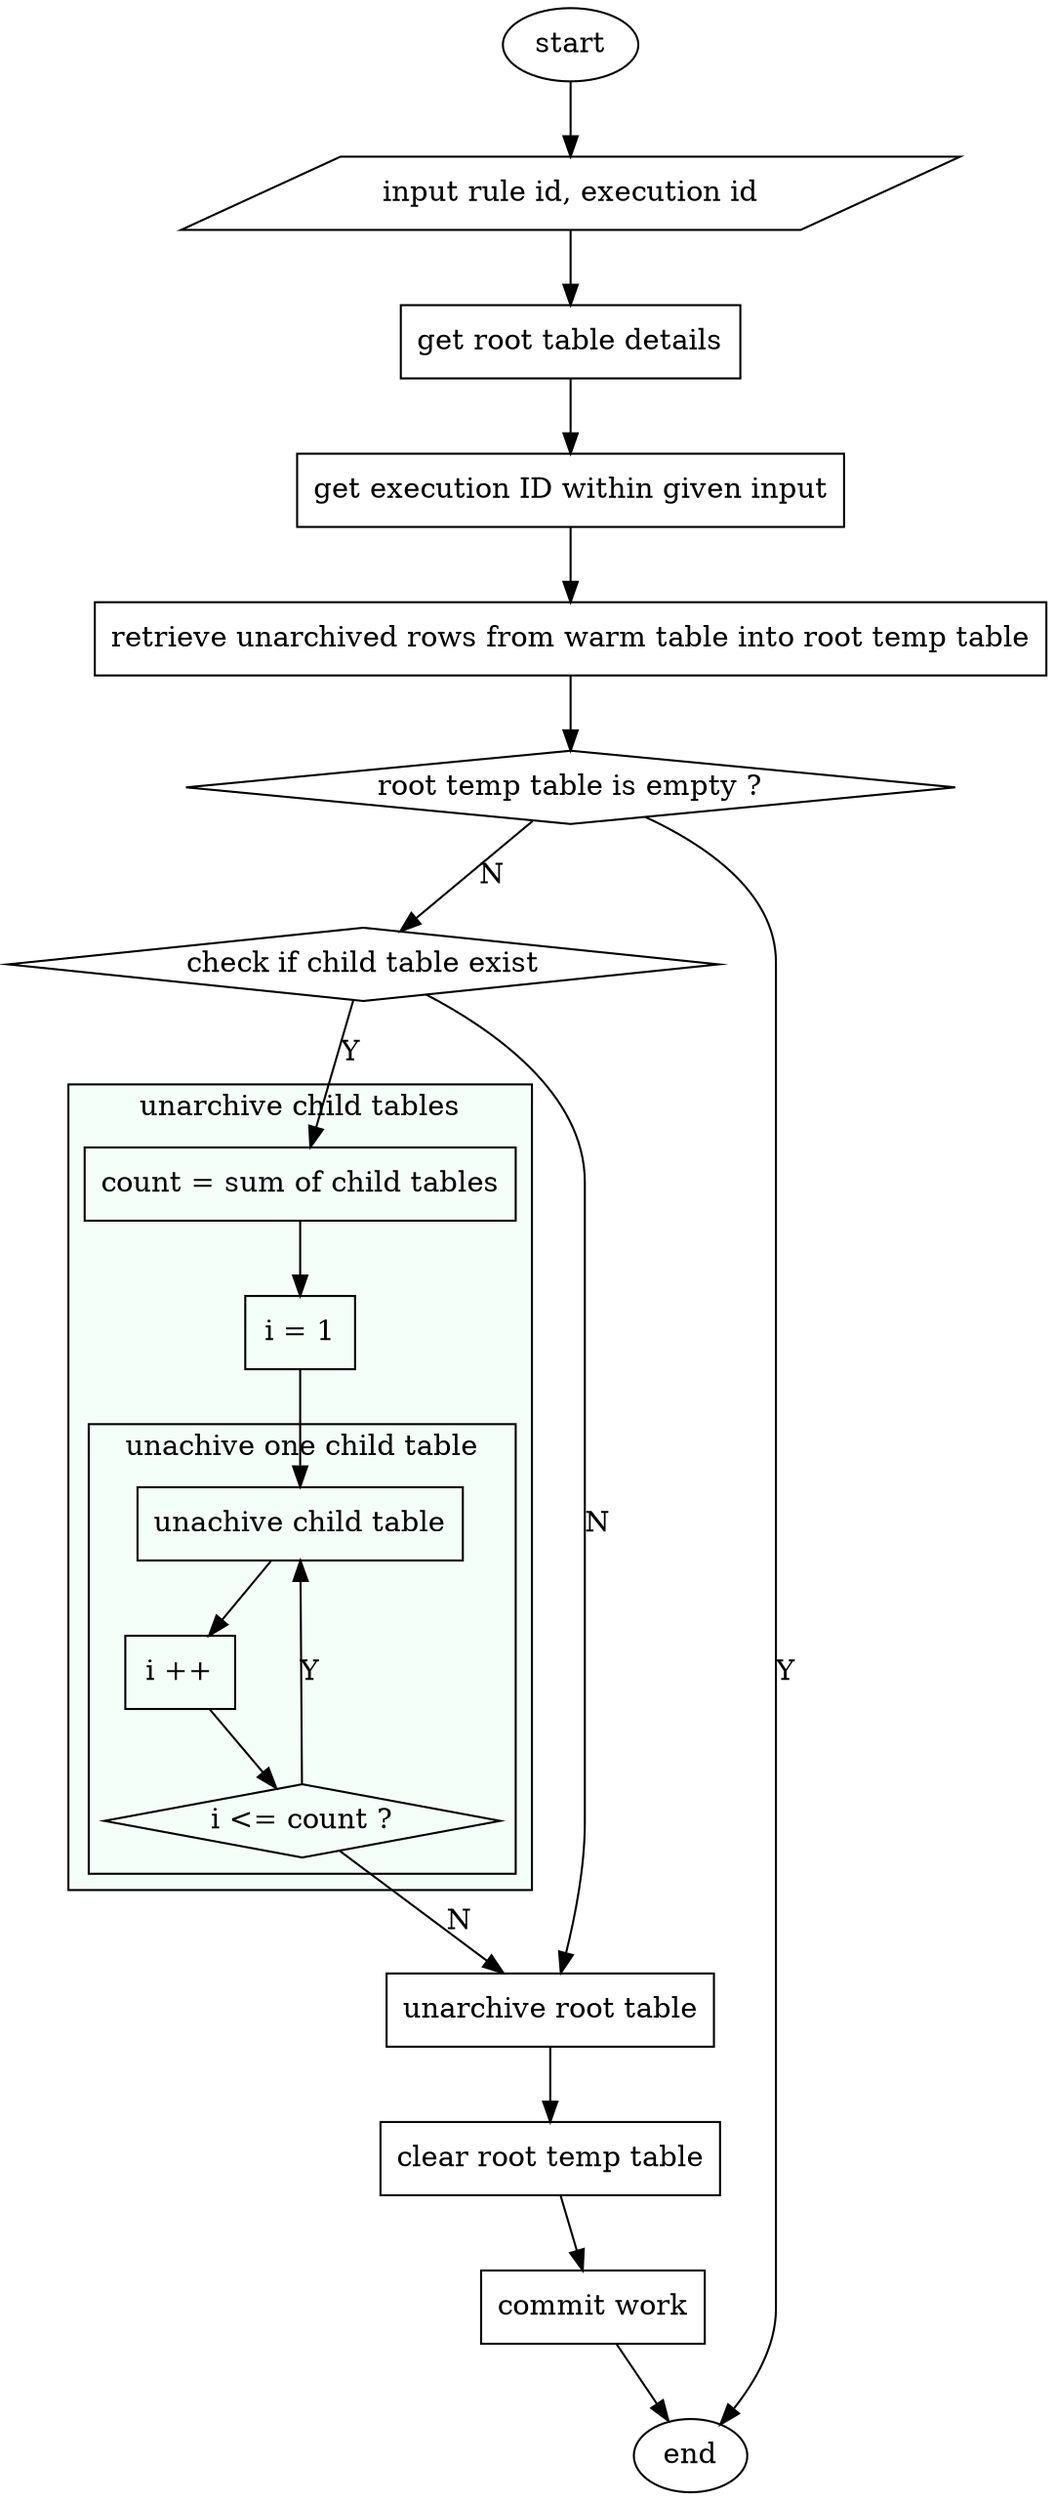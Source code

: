 digraph sp_archive_unarchivedata
{

	node[shape="box"];

	start -> input;
	input -> getroottabldetail;
	getroottabldetail -> getExecutionId;
	getExecutionId -> getunarchivedrows;
	getunarchivedrows -> roottableisempty;
	roottableisempty -> checkchildtab[label="N"];
	roottableisempty -> end[label="Y"];
	checkchildtab -> unarchive_root_tab[label="N"];
	checkchildtab -> count_nodes[label="Y"];
	count_nodes -> initialize;
	initialize -> unachive_tab;
	unachive_tab -> update_index;
	update_index -> check_index;
	check_index-> unachive_tab[label="Y"];
	check_index -> unarchive_root_tab[label="N"];
	unarchive_root_tab -> cleartemptab;
	cleartemptab -> commit;
	commit -> end;


	start[shape="ellipse"];
	input[label="input rule id, execution id", shape="parallelogram"];
	getroottabldetail[label="get root table details"];
	getExecutionId[label="get execution ID within given input"];
	getunarchivedrows[label="retrieve unarchived rows from warm table into root temp table"];
	roottableisempty[label="root temp table is empty ?", shape="diamond"];
	checkchildtab[label="check if child table exist", shape="diamond"];
	count_nodes[label="count = sum of child tables"];
	initialize[label="i = 1"];
	
	
	unarchive_root_tab[label="unarchive root table"];
	cleartemptab[label="clear root temp table"];
	commit[label="commit work"];
	end[shape="ellipse"];

	subgraph cluster_unachive_child_tabs
	{	
		label="unarchive child tables";
		node[shape="box"];
		bgcolor="mintcream";
		count_nodes;
		initialize;



		subgraph cluster_unachive_child_tab
		{
			label="unachive one child table";
			node[shape="box"];
			bgcolor="mintcream";
			unachive_tab[label="unachive child table"];
			update_index[label="i ++"];
			check_index[label="i <= count ?", shape="diamond"];
		}

	}

	

}